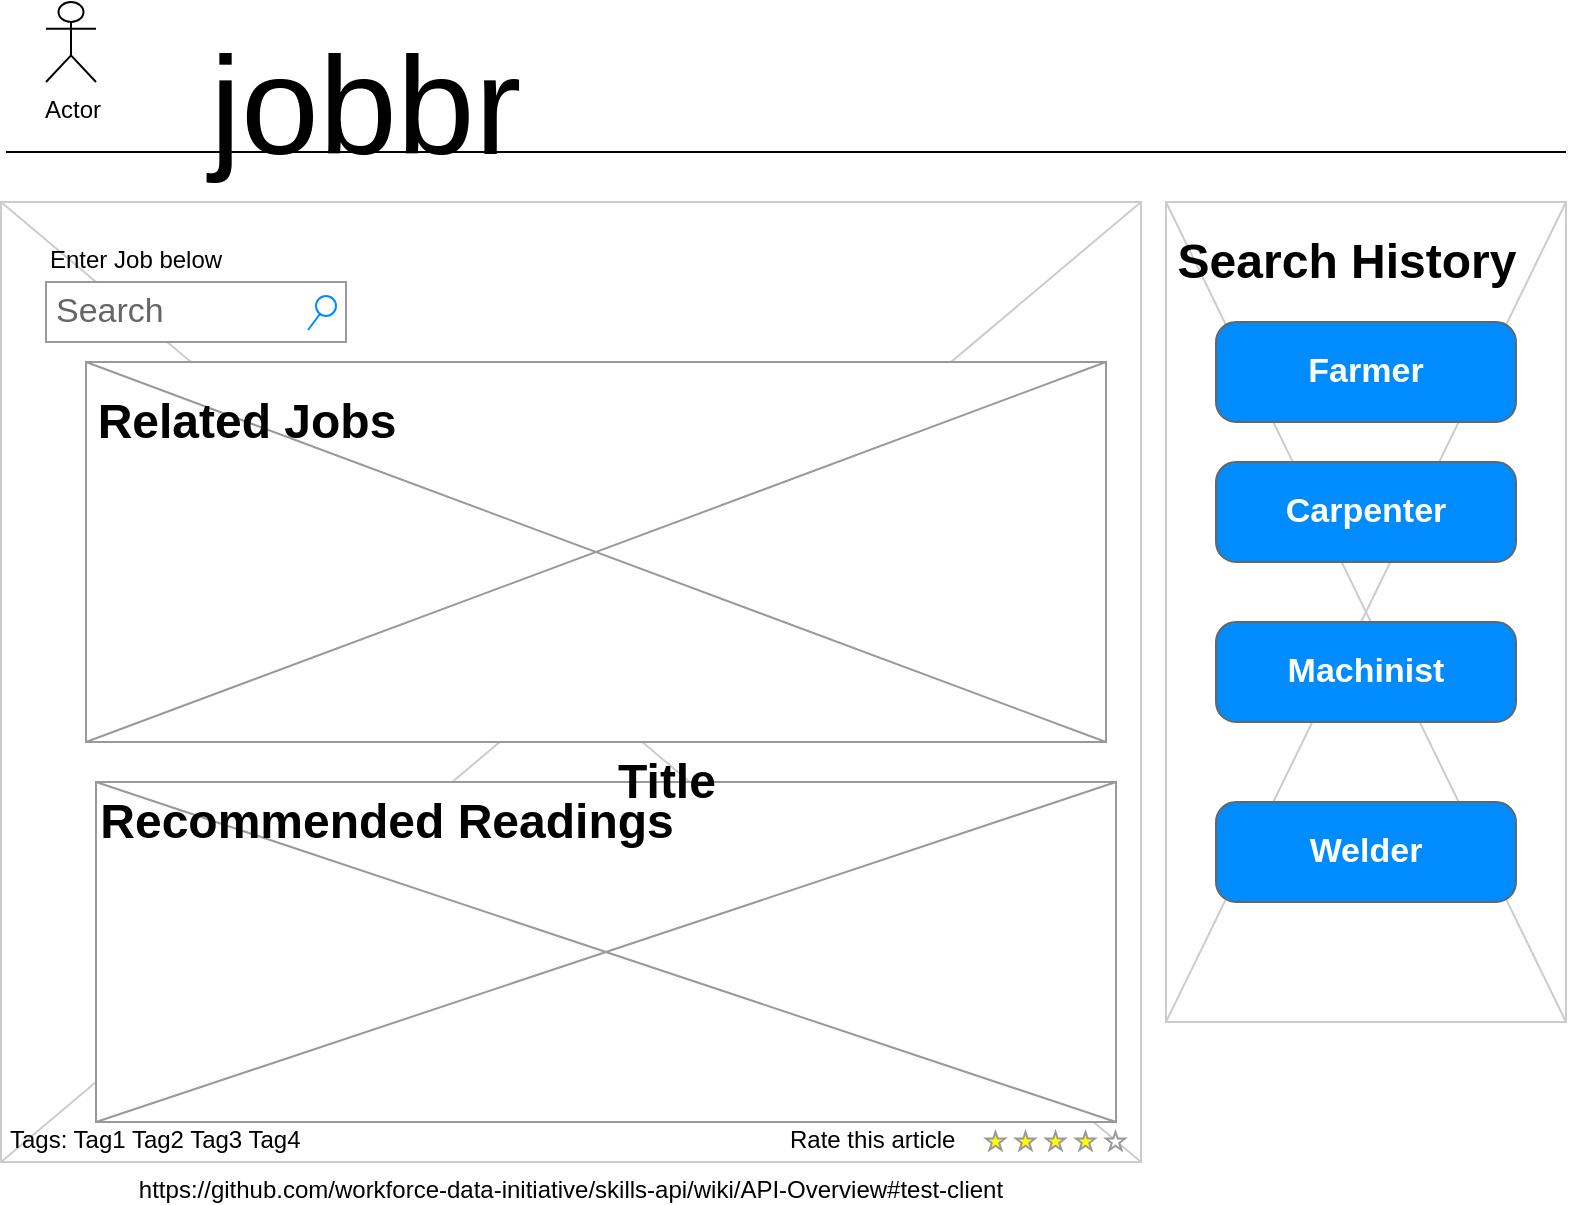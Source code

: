 <mxfile version="13.7.6" type="github">
  <diagram name="Page-1" id="f1b7ffb7-ca1e-a977-7cf5-a751b3c06c05">
    <mxGraphModel dx="1120" dy="698" grid="1" gridSize="10" guides="1" tooltips="1" connect="1" arrows="1" fold="1" page="1" pageScale="1" pageWidth="826" pageHeight="1169" background="#ffffff" math="0" shadow="0">
      <root>
        <mxCell id="0" />
        <mxCell id="1" parent="0" />
        <mxCell id="14" value="" style="verticalLabelPosition=bottom;verticalAlign=top;strokeWidth=1;shape=mxgraph.mockup.graphics.iconGrid;strokeColor=#CCCCCC;gridSize=1,1;" parent="1" vertex="1">
          <mxGeometry x="600" y="120" width="200" height="410" as="geometry" />
        </mxCell>
        <mxCell id="13" value="https://github.com/workforce-data-initiative/skills-api/wiki/API-Overview#test-client" style="verticalLabelPosition=bottom;verticalAlign=top;strokeWidth=1;shape=mxgraph.mockup.graphics.iconGrid;strokeColor=#CCCCCC;gridSize=1,1;" parent="1" vertex="1">
          <mxGeometry x="17.5" y="120" width="570" height="480" as="geometry" />
        </mxCell>
        <mxCell id="2" value="jobbr" style="text;spacingTop=-5;fontSize=70;fontStyle=0" parent="1" vertex="1">
          <mxGeometry x="120" y="25" width="230" height="30" as="geometry" />
        </mxCell>
        <mxCell id="4" value="" style="line;strokeWidth=1" parent="1" vertex="1">
          <mxGeometry x="20" y="90" width="780" height="10" as="geometry" />
        </mxCell>
        <mxCell id="37" value="" style="verticalLabelPosition=bottom;verticalAlign=top;strokeWidth=1;shape=mxgraph.mockup.misc.rating;strokeColor=#999999;fillColor=#ffff00;emptyFillColor=#ffffff;grade=4;ratingScale=5;ratingStyle=star;" parent="1" vertex="1">
          <mxGeometry x="510.0" y="585.0" width="77.5" height="10" as="geometry" />
        </mxCell>
        <mxCell id="38" value="Rate this article" style="text;spacingTop=-5;" parent="1" vertex="1">
          <mxGeometry x="410.0" y="580.0" width="30" height="20" as="geometry" />
        </mxCell>
        <mxCell id="47" value="Tags: Tag1 Tag2 Tag3 Tag4" style="text;spacingTop=-5;" parent="1" vertex="1">
          <mxGeometry x="20" y="580.0" width="210" height="20" as="geometry" />
        </mxCell>
        <mxCell id="Y56KB1iTKMDDHInSfqXf-61" value="Actor" style="shape=umlActor;verticalLabelPosition=bottom;verticalAlign=top;html=1;outlineConnect=0;" vertex="1" parent="1">
          <mxGeometry x="40" y="20" width="25" height="40" as="geometry" />
        </mxCell>
        <mxCell id="Y56KB1iTKMDDHInSfqXf-63" value="Search" style="strokeWidth=1;shadow=0;dashed=0;align=center;html=1;shape=mxgraph.mockup.forms.searchBox;strokeColor=#999999;mainText=;strokeColor2=#008cff;fontColor=#666666;fontSize=17;align=left;spacingLeft=3;" vertex="1" parent="1">
          <mxGeometry x="40" y="160" width="150" height="30" as="geometry" />
        </mxCell>
        <mxCell id="Y56KB1iTKMDDHInSfqXf-67" value="Enter Job below" style="text;spacingTop=-5;whiteSpace=wrap;html=1;align=left;fontSize=12;fontFamily=Helvetica;fillColor=none;strokeColor=none;" vertex="1" parent="1">
          <mxGeometry x="40" y="140" width="170" height="20" as="geometry" />
        </mxCell>
        <mxCell id="Y56KB1iTKMDDHInSfqXf-69" value="" style="verticalLabelPosition=bottom;shadow=0;dashed=0;align=center;html=1;verticalAlign=top;strokeWidth=1;shape=mxgraph.mockup.graphics.simpleIcon;strokeColor=#999999;" vertex="1" parent="1">
          <mxGeometry x="65" y="410" width="510" height="170" as="geometry" />
        </mxCell>
        <mxCell id="Y56KB1iTKMDDHInSfqXf-70" value="" style="verticalLabelPosition=bottom;shadow=0;dashed=0;align=center;html=1;verticalAlign=top;strokeWidth=1;shape=mxgraph.mockup.graphics.simpleIcon;strokeColor=#999999;" vertex="1" parent="1">
          <mxGeometry x="60" y="200" width="510" height="190" as="geometry" />
        </mxCell>
        <mxCell id="Y56KB1iTKMDDHInSfqXf-71" value="Related Jobs" style="text;strokeColor=none;fillColor=none;html=1;fontSize=24;fontStyle=1;verticalAlign=middle;align=center;" vertex="1" parent="1">
          <mxGeometry x="90" y="210" width="100" height="40" as="geometry" />
        </mxCell>
        <mxCell id="Y56KB1iTKMDDHInSfqXf-72" value="Recommended Readings" style="text;strokeColor=none;fillColor=none;html=1;fontSize=24;fontStyle=1;verticalAlign=middle;align=center;" vertex="1" parent="1">
          <mxGeometry x="160" y="410" width="100" height="40" as="geometry" />
        </mxCell>
        <mxCell id="Y56KB1iTKMDDHInSfqXf-73" value="Title" style="text;strokeColor=none;fillColor=none;html=1;fontSize=24;fontStyle=1;verticalAlign=middle;align=center;" vertex="1" parent="1">
          <mxGeometry x="300" y="390" width="100" height="40" as="geometry" />
        </mxCell>
        <mxCell id="Y56KB1iTKMDDHInSfqXf-74" value="Search History" style="text;strokeColor=none;fillColor=none;html=1;fontSize=24;fontStyle=1;verticalAlign=middle;align=center;" vertex="1" parent="1">
          <mxGeometry x="640" y="130" width="100" height="40" as="geometry" />
        </mxCell>
        <mxCell id="Y56KB1iTKMDDHInSfqXf-75" value="Farmer" style="strokeWidth=1;shadow=0;dashed=0;align=center;html=1;shape=mxgraph.mockup.buttons.button;strokeColor=#666666;fontColor=#ffffff;mainText=;buttonStyle=round;fontSize=17;fontStyle=1;fillColor=#008cff;whiteSpace=wrap;" vertex="1" parent="1">
          <mxGeometry x="625" y="180" width="150" height="50" as="geometry" />
        </mxCell>
        <mxCell id="Y56KB1iTKMDDHInSfqXf-76" value="Carpenter" style="strokeWidth=1;shadow=0;dashed=0;align=center;html=1;shape=mxgraph.mockup.buttons.button;strokeColor=#666666;fontColor=#ffffff;mainText=;buttonStyle=round;fontSize=17;fontStyle=1;fillColor=#008cff;whiteSpace=wrap;" vertex="1" parent="1">
          <mxGeometry x="625" y="250" width="150" height="50" as="geometry" />
        </mxCell>
        <mxCell id="Y56KB1iTKMDDHInSfqXf-77" value="Machinist" style="strokeWidth=1;shadow=0;dashed=0;align=center;html=1;shape=mxgraph.mockup.buttons.button;strokeColor=#666666;fontColor=#ffffff;mainText=;buttonStyle=round;fontSize=17;fontStyle=1;fillColor=#008cff;whiteSpace=wrap;" vertex="1" parent="1">
          <mxGeometry x="625" y="330" width="150" height="50" as="geometry" />
        </mxCell>
        <mxCell id="Y56KB1iTKMDDHInSfqXf-78" value="Welder" style="strokeWidth=1;shadow=0;dashed=0;align=center;html=1;shape=mxgraph.mockup.buttons.button;strokeColor=#666666;fontColor=#ffffff;mainText=;buttonStyle=round;fontSize=17;fontStyle=1;fillColor=#008cff;whiteSpace=wrap;" vertex="1" parent="1">
          <mxGeometry x="625" y="420" width="150" height="50" as="geometry" />
        </mxCell>
      </root>
    </mxGraphModel>
  </diagram>
</mxfile>

